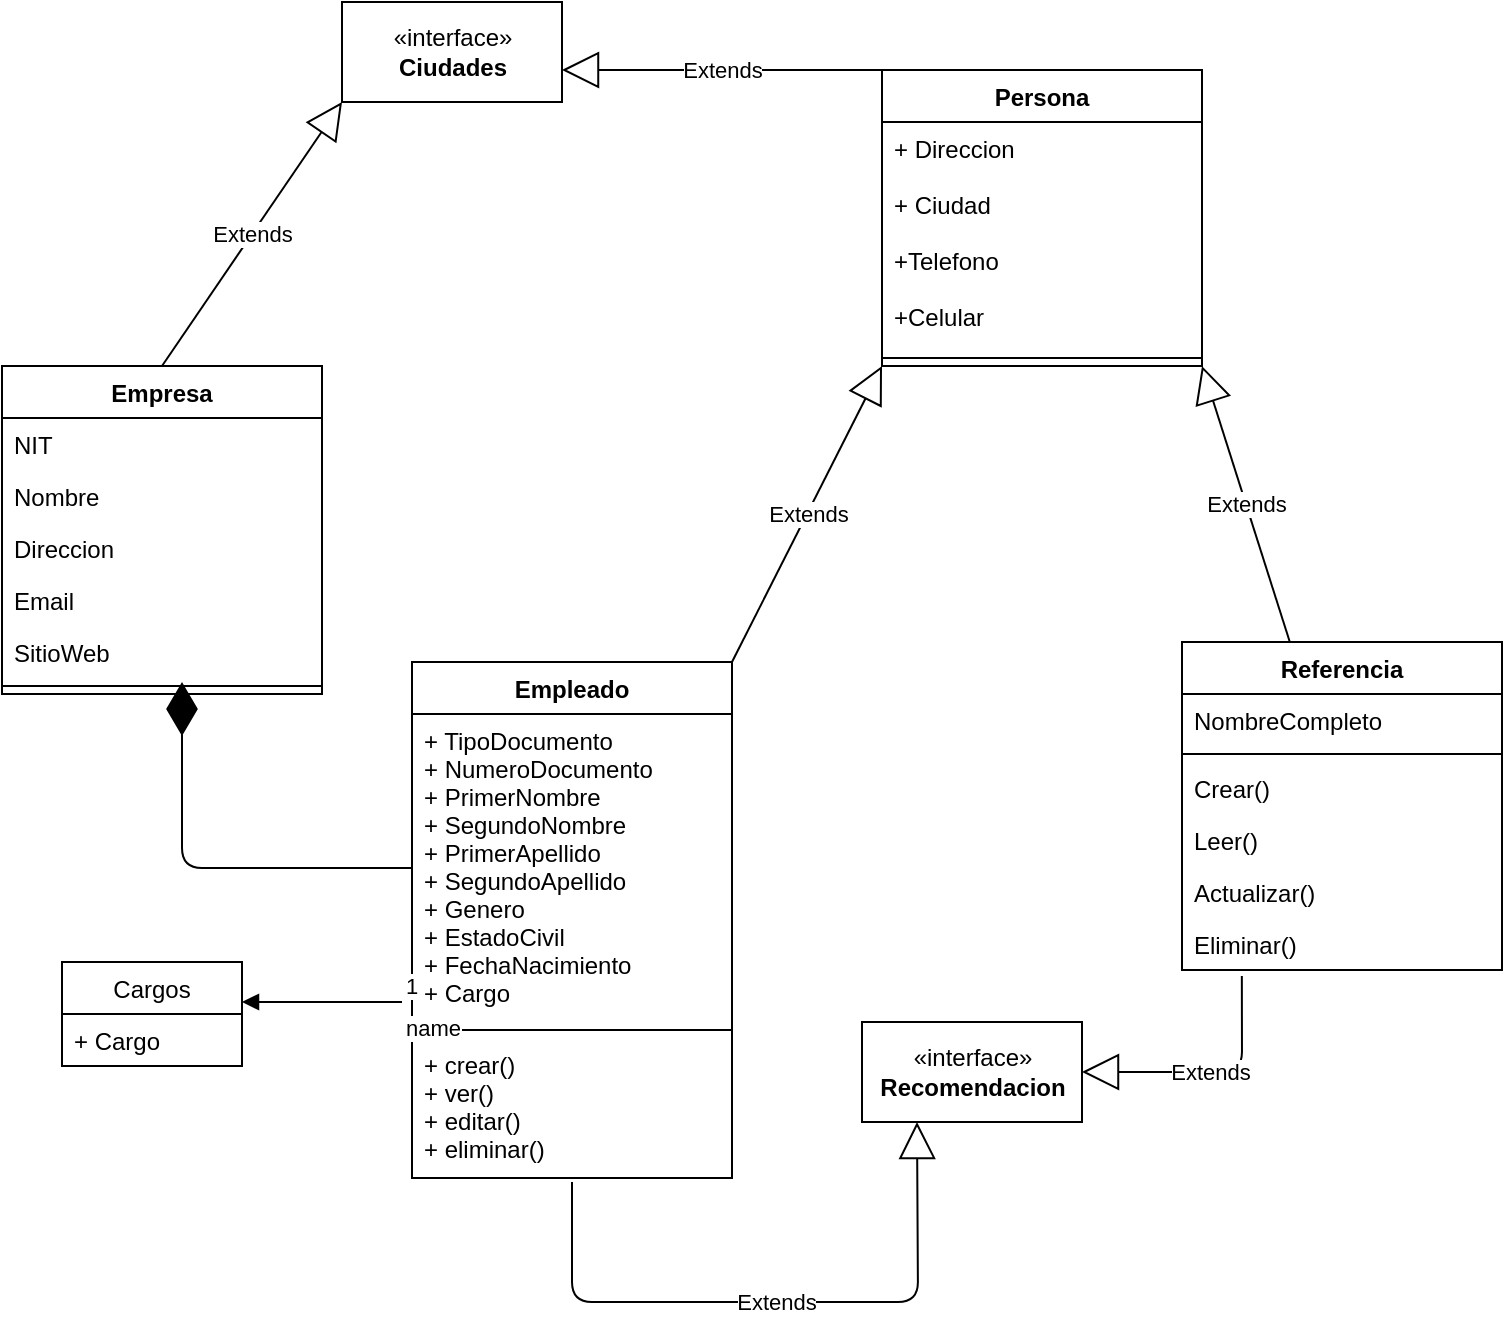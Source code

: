 <mxfile version="14.9.3" type="google"><diagram id="chGIbf2cD97H4R29ugiD" name="Page-1"><mxGraphModel dx="925" dy="496" grid="1" gridSize="10" guides="1" tooltips="1" connect="1" arrows="1" fold="1" page="1" pageScale="1" pageWidth="827" pageHeight="1169" math="0" shadow="0"><root><mxCell id="0"/><mxCell id="1" parent="0"/><mxCell id="TQTkpc8rZ9BhHArxCMuX-5" value="Empleado" style="swimlane;fontStyle=1;align=center;verticalAlign=top;childLayout=stackLayout;horizontal=1;startSize=26;horizontalStack=0;resizeParent=1;resizeParentMax=0;resizeLast=0;collapsible=1;marginBottom=0;" parent="1" vertex="1"><mxGeometry x="265" y="670" width="160" height="258" as="geometry"/></mxCell><mxCell id="TQTkpc8rZ9BhHArxCMuX-6" value="+ TipoDocumento&#10;+ NumeroDocumento&#10;+ PrimerNombre&#10;+ SegundoNombre&#10;+ PrimerApellido&#10;+ SegundoApellido&#10;+ Genero&#10;+ EstadoCivil&#10;+ FechaNacimiento&#10;+ Cargo" style="text;strokeColor=none;fillColor=none;align=left;verticalAlign=top;spacingLeft=4;spacingRight=4;overflow=hidden;rotatable=0;points=[[0,0.5],[1,0.5]];portConstraint=eastwest;" parent="TQTkpc8rZ9BhHArxCMuX-5" vertex="1"><mxGeometry y="26" width="160" height="154" as="geometry"/></mxCell><mxCell id="TQTkpc8rZ9BhHArxCMuX-7" value="" style="line;strokeWidth=1;fillColor=none;align=left;verticalAlign=middle;spacingTop=-1;spacingLeft=3;spacingRight=3;rotatable=0;labelPosition=right;points=[];portConstraint=eastwest;" parent="TQTkpc8rZ9BhHArxCMuX-5" vertex="1"><mxGeometry y="180" width="160" height="8" as="geometry"/></mxCell><mxCell id="TQTkpc8rZ9BhHArxCMuX-8" value="+ crear()&#10;+ ver()&#10;+ editar()&#10;+ eliminar()" style="text;strokeColor=none;fillColor=none;align=left;verticalAlign=top;spacingLeft=4;spacingRight=4;overflow=hidden;rotatable=0;points=[[0,0.5],[1,0.5]];portConstraint=eastwest;" parent="TQTkpc8rZ9BhHArxCMuX-5" vertex="1"><mxGeometry y="188" width="160" height="70" as="geometry"/></mxCell><mxCell id="lDSbx6YlcpIw7vXLB9JM-11" value="Empresa" style="swimlane;fontStyle=1;align=center;verticalAlign=top;childLayout=stackLayout;horizontal=1;startSize=26;horizontalStack=0;resizeParent=1;resizeParentMax=0;resizeLast=0;collapsible=1;marginBottom=0;" vertex="1" parent="1"><mxGeometry x="60" y="522" width="160" height="164" as="geometry"/></mxCell><mxCell id="lDSbx6YlcpIw7vXLB9JM-12" value="NIT" style="text;strokeColor=none;fillColor=none;align=left;verticalAlign=top;spacingLeft=4;spacingRight=4;overflow=hidden;rotatable=0;points=[[0,0.5],[1,0.5]];portConstraint=eastwest;" vertex="1" parent="lDSbx6YlcpIw7vXLB9JM-11"><mxGeometry y="26" width="160" height="26" as="geometry"/></mxCell><mxCell id="lDSbx6YlcpIw7vXLB9JM-15" value="Nombre" style="text;strokeColor=none;fillColor=none;align=left;verticalAlign=top;spacingLeft=4;spacingRight=4;overflow=hidden;rotatable=0;points=[[0,0.5],[1,0.5]];portConstraint=eastwest;" vertex="1" parent="lDSbx6YlcpIw7vXLB9JM-11"><mxGeometry y="52" width="160" height="26" as="geometry"/></mxCell><mxCell id="lDSbx6YlcpIw7vXLB9JM-16" value="Direccion" style="text;strokeColor=none;fillColor=none;align=left;verticalAlign=top;spacingLeft=4;spacingRight=4;overflow=hidden;rotatable=0;points=[[0,0.5],[1,0.5]];portConstraint=eastwest;" vertex="1" parent="lDSbx6YlcpIw7vXLB9JM-11"><mxGeometry y="78" width="160" height="26" as="geometry"/></mxCell><mxCell id="lDSbx6YlcpIw7vXLB9JM-17" value="Email" style="text;strokeColor=none;fillColor=none;align=left;verticalAlign=top;spacingLeft=4;spacingRight=4;overflow=hidden;rotatable=0;points=[[0,0.5],[1,0.5]];portConstraint=eastwest;" vertex="1" parent="lDSbx6YlcpIw7vXLB9JM-11"><mxGeometry y="104" width="160" height="26" as="geometry"/></mxCell><mxCell id="lDSbx6YlcpIw7vXLB9JM-18" value="SitioWeb" style="text;strokeColor=none;fillColor=none;align=left;verticalAlign=top;spacingLeft=4;spacingRight=4;overflow=hidden;rotatable=0;points=[[0,0.5],[1,0.5]];portConstraint=eastwest;" vertex="1" parent="lDSbx6YlcpIw7vXLB9JM-11"><mxGeometry y="130" width="160" height="26" as="geometry"/></mxCell><mxCell id="lDSbx6YlcpIw7vXLB9JM-13" value="" style="line;strokeWidth=1;fillColor=none;align=left;verticalAlign=middle;spacingTop=-1;spacingLeft=3;spacingRight=3;rotatable=0;labelPosition=right;points=[];portConstraint=eastwest;" vertex="1" parent="lDSbx6YlcpIw7vXLB9JM-11"><mxGeometry y="156" width="160" height="8" as="geometry"/></mxCell><mxCell id="TQTkpc8rZ9BhHArxCMuX-9" value="Persona" style="swimlane;fontStyle=1;align=center;verticalAlign=top;childLayout=stackLayout;horizontal=1;startSize=26;horizontalStack=0;resizeParent=1;resizeParentMax=0;resizeLast=0;collapsible=1;marginBottom=0;" vertex="1" parent="1"><mxGeometry x="500" y="374" width="160" height="148" as="geometry"/></mxCell><mxCell id="TQTkpc8rZ9BhHArxCMuX-10" value="+ Direccion&#10;&#10;+ Ciudad&#10;&#10;+Telefono&#10;&#10;+Celular" style="text;strokeColor=none;fillColor=none;align=left;verticalAlign=top;spacingLeft=4;spacingRight=4;overflow=hidden;rotatable=0;points=[[0,0.5],[1,0.5]];portConstraint=eastwest;" vertex="1" parent="TQTkpc8rZ9BhHArxCMuX-9"><mxGeometry y="26" width="160" height="114" as="geometry"/></mxCell><mxCell id="TQTkpc8rZ9BhHArxCMuX-11" value="" style="line;strokeWidth=1;fillColor=none;align=left;verticalAlign=middle;spacingTop=-1;spacingLeft=3;spacingRight=3;rotatable=0;labelPosition=right;points=[];portConstraint=eastwest;" vertex="1" parent="TQTkpc8rZ9BhHArxCMuX-9"><mxGeometry y="140" width="160" height="8" as="geometry"/></mxCell><mxCell id="lDSbx6YlcpIw7vXLB9JM-20" value="Referencia" style="swimlane;fontStyle=1;align=center;verticalAlign=top;childLayout=stackLayout;horizontal=1;startSize=26;horizontalStack=0;resizeParent=1;resizeParentMax=0;resizeLast=0;collapsible=1;marginBottom=0;" vertex="1" parent="1"><mxGeometry x="650" y="660" width="160" height="164" as="geometry"/></mxCell><mxCell id="lDSbx6YlcpIw7vXLB9JM-21" value="NombreCompleto" style="text;strokeColor=none;fillColor=none;align=left;verticalAlign=top;spacingLeft=4;spacingRight=4;overflow=hidden;rotatable=0;points=[[0,0.5],[1,0.5]];portConstraint=eastwest;" vertex="1" parent="lDSbx6YlcpIw7vXLB9JM-20"><mxGeometry y="26" width="160" height="26" as="geometry"/></mxCell><mxCell id="lDSbx6YlcpIw7vXLB9JM-22" value="" style="line;strokeWidth=1;fillColor=none;align=left;verticalAlign=middle;spacingTop=-1;spacingLeft=3;spacingRight=3;rotatable=0;labelPosition=right;points=[];portConstraint=eastwest;" vertex="1" parent="lDSbx6YlcpIw7vXLB9JM-20"><mxGeometry y="52" width="160" height="8" as="geometry"/></mxCell><mxCell id="lDSbx6YlcpIw7vXLB9JM-23" value="Crear()" style="text;strokeColor=none;fillColor=none;align=left;verticalAlign=top;spacingLeft=4;spacingRight=4;overflow=hidden;rotatable=0;points=[[0,0.5],[1,0.5]];portConstraint=eastwest;" vertex="1" parent="lDSbx6YlcpIw7vXLB9JM-20"><mxGeometry y="60" width="160" height="26" as="geometry"/></mxCell><mxCell id="lDSbx6YlcpIw7vXLB9JM-24" value="Leer()" style="text;strokeColor=none;fillColor=none;align=left;verticalAlign=top;spacingLeft=4;spacingRight=4;overflow=hidden;rotatable=0;points=[[0,0.5],[1,0.5]];portConstraint=eastwest;" vertex="1" parent="lDSbx6YlcpIw7vXLB9JM-20"><mxGeometry y="86" width="160" height="26" as="geometry"/></mxCell><mxCell id="lDSbx6YlcpIw7vXLB9JM-25" value="Actualizar()" style="text;strokeColor=none;fillColor=none;align=left;verticalAlign=top;spacingLeft=4;spacingRight=4;overflow=hidden;rotatable=0;points=[[0,0.5],[1,0.5]];portConstraint=eastwest;" vertex="1" parent="lDSbx6YlcpIw7vXLB9JM-20"><mxGeometry y="112" width="160" height="26" as="geometry"/></mxCell><mxCell id="lDSbx6YlcpIw7vXLB9JM-26" value="Eliminar()" style="text;strokeColor=none;fillColor=none;align=left;verticalAlign=top;spacingLeft=4;spacingRight=4;overflow=hidden;rotatable=0;points=[[0,0.5],[1,0.5]];portConstraint=eastwest;" vertex="1" parent="lDSbx6YlcpIw7vXLB9JM-20"><mxGeometry y="138" width="160" height="26" as="geometry"/></mxCell><mxCell id="TQTkpc8rZ9BhHArxCMuX-13" value="Extends" style="endArrow=block;endSize=16;endFill=0;html=1;exitX=1;exitY=0;exitDx=0;exitDy=0;" edge="1" parent="1" source="TQTkpc8rZ9BhHArxCMuX-5"><mxGeometry width="160" relative="1" as="geometry"><mxPoint x="430" y="660" as="sourcePoint"/><mxPoint x="500" y="522" as="targetPoint"/></mxGeometry></mxCell><mxCell id="TQTkpc8rZ9BhHArxCMuX-14" value="Extends" style="endArrow=block;endSize=16;endFill=0;html=1;entryX=1;entryY=1;entryDx=0;entryDy=0;" edge="1" parent="1" source="lDSbx6YlcpIw7vXLB9JM-20" target="TQTkpc8rZ9BhHArxCMuX-9"><mxGeometry width="160" relative="1" as="geometry"><mxPoint x="590" y="670" as="sourcePoint"/><mxPoint x="500" y="440" as="targetPoint"/></mxGeometry></mxCell><mxCell id="lDSbx6YlcpIw7vXLB9JM-27" value="" style="endArrow=diamondThin;endFill=1;endSize=24;html=1;exitX=0;exitY=0.5;exitDx=0;exitDy=0;" edge="1" parent="1" source="TQTkpc8rZ9BhHArxCMuX-6"><mxGeometry width="160" relative="1" as="geometry"><mxPoint x="260" y="670" as="sourcePoint"/><mxPoint x="150" y="680" as="targetPoint"/><Array as="points"><mxPoint x="150" y="773"/></Array></mxGeometry></mxCell><mxCell id="TQTkpc8rZ9BhHArxCMuX-15" value="«interface»&lt;br&gt;&lt;b&gt;Ciudades&lt;br&gt;&lt;/b&gt;" style="html=1;" vertex="1" parent="1"><mxGeometry x="230" y="340" width="110" height="50" as="geometry"/></mxCell><mxCell id="lDSbx6YlcpIw7vXLB9JM-28" value="«interface»&lt;br&gt;&lt;b&gt;Recomendacion&lt;/b&gt;" style="html=1;" vertex="1" parent="1"><mxGeometry x="490" y="850" width="110" height="50" as="geometry"/></mxCell><mxCell id="TQTkpc8rZ9BhHArxCMuX-16" value="Extends" style="endArrow=block;endSize=16;endFill=0;html=1;exitX=0.5;exitY=0;exitDx=0;exitDy=0;entryX=0;entryY=1;entryDx=0;entryDy=0;" edge="1" parent="1" source="lDSbx6YlcpIw7vXLB9JM-11" target="TQTkpc8rZ9BhHArxCMuX-15"><mxGeometry width="160" relative="1" as="geometry"><mxPoint x="510" y="630" as="sourcePoint"/><mxPoint x="670" y="630" as="targetPoint"/></mxGeometry></mxCell><mxCell id="TQTkpc8rZ9BhHArxCMuX-17" value="Extends" style="endArrow=block;endSize=16;endFill=0;html=1;exitX=0;exitY=0;exitDx=0;exitDy=0;" edge="1" parent="1" source="TQTkpc8rZ9BhHArxCMuX-9"><mxGeometry width="160" relative="1" as="geometry"><mxPoint x="510" y="630" as="sourcePoint"/><mxPoint x="340" y="374" as="targetPoint"/></mxGeometry></mxCell><mxCell id="lDSbx6YlcpIw7vXLB9JM-30" value="Extends" style="endArrow=block;endSize=16;endFill=0;html=1;exitX=0.187;exitY=1.115;exitDx=0;exitDy=0;exitPerimeter=0;entryX=1;entryY=0.5;entryDx=0;entryDy=0;" edge="1" parent="1" source="lDSbx6YlcpIw7vXLB9JM-26" target="lDSbx6YlcpIw7vXLB9JM-28"><mxGeometry width="160" relative="1" as="geometry"><mxPoint x="400" y="1000" as="sourcePoint"/><mxPoint x="730" y="920" as="targetPoint"/><Array as="points"><mxPoint x="680" y="875"/></Array></mxGeometry></mxCell><mxCell id="lDSbx6YlcpIw7vXLB9JM-31" value="Extends" style="endArrow=block;endSize=16;endFill=0;html=1;entryX=0.25;entryY=1;entryDx=0;entryDy=0;" edge="1" parent="1" target="lDSbx6YlcpIw7vXLB9JM-28"><mxGeometry width="160" relative="1" as="geometry"><mxPoint x="345" y="930" as="sourcePoint"/><mxPoint x="490" y="910" as="targetPoint"/><Array as="points"><mxPoint x="345" y="990"/><mxPoint x="518" y="990"/></Array></mxGeometry></mxCell><mxCell id="TQTkpc8rZ9BhHArxCMuX-18" value="Cargos" style="swimlane;fontStyle=0;childLayout=stackLayout;horizontal=1;startSize=26;fillColor=none;horizontalStack=0;resizeParent=1;resizeParentMax=0;resizeLast=0;collapsible=1;marginBottom=0;" vertex="1" parent="1"><mxGeometry x="90" y="820" width="90" height="52" as="geometry"/></mxCell><mxCell id="TQTkpc8rZ9BhHArxCMuX-19" value="+ Cargo" style="text;strokeColor=none;fillColor=none;align=left;verticalAlign=top;spacingLeft=4;spacingRight=4;overflow=hidden;rotatable=0;points=[[0,0.5],[1,0.5]];portConstraint=eastwest;" vertex="1" parent="TQTkpc8rZ9BhHArxCMuX-18"><mxGeometry y="26" width="90" height="26" as="geometry"/></mxCell><mxCell id="TQTkpc8rZ9BhHArxCMuX-22" value="name" style="endArrow=block;endFill=1;html=1;edgeStyle=orthogonalEdgeStyle;align=left;verticalAlign=top;" edge="1" parent="1"><mxGeometry x="-1" relative="1" as="geometry"><mxPoint x="260" y="840" as="sourcePoint"/><mxPoint x="180" y="840" as="targetPoint"/></mxGeometry></mxCell><mxCell id="TQTkpc8rZ9BhHArxCMuX-23" value="1" style="edgeLabel;resizable=0;html=1;align=left;verticalAlign=bottom;" connectable="0" vertex="1" parent="TQTkpc8rZ9BhHArxCMuX-22"><mxGeometry x="-1" relative="1" as="geometry"/></mxCell></root></mxGraphModel></diagram></mxfile>